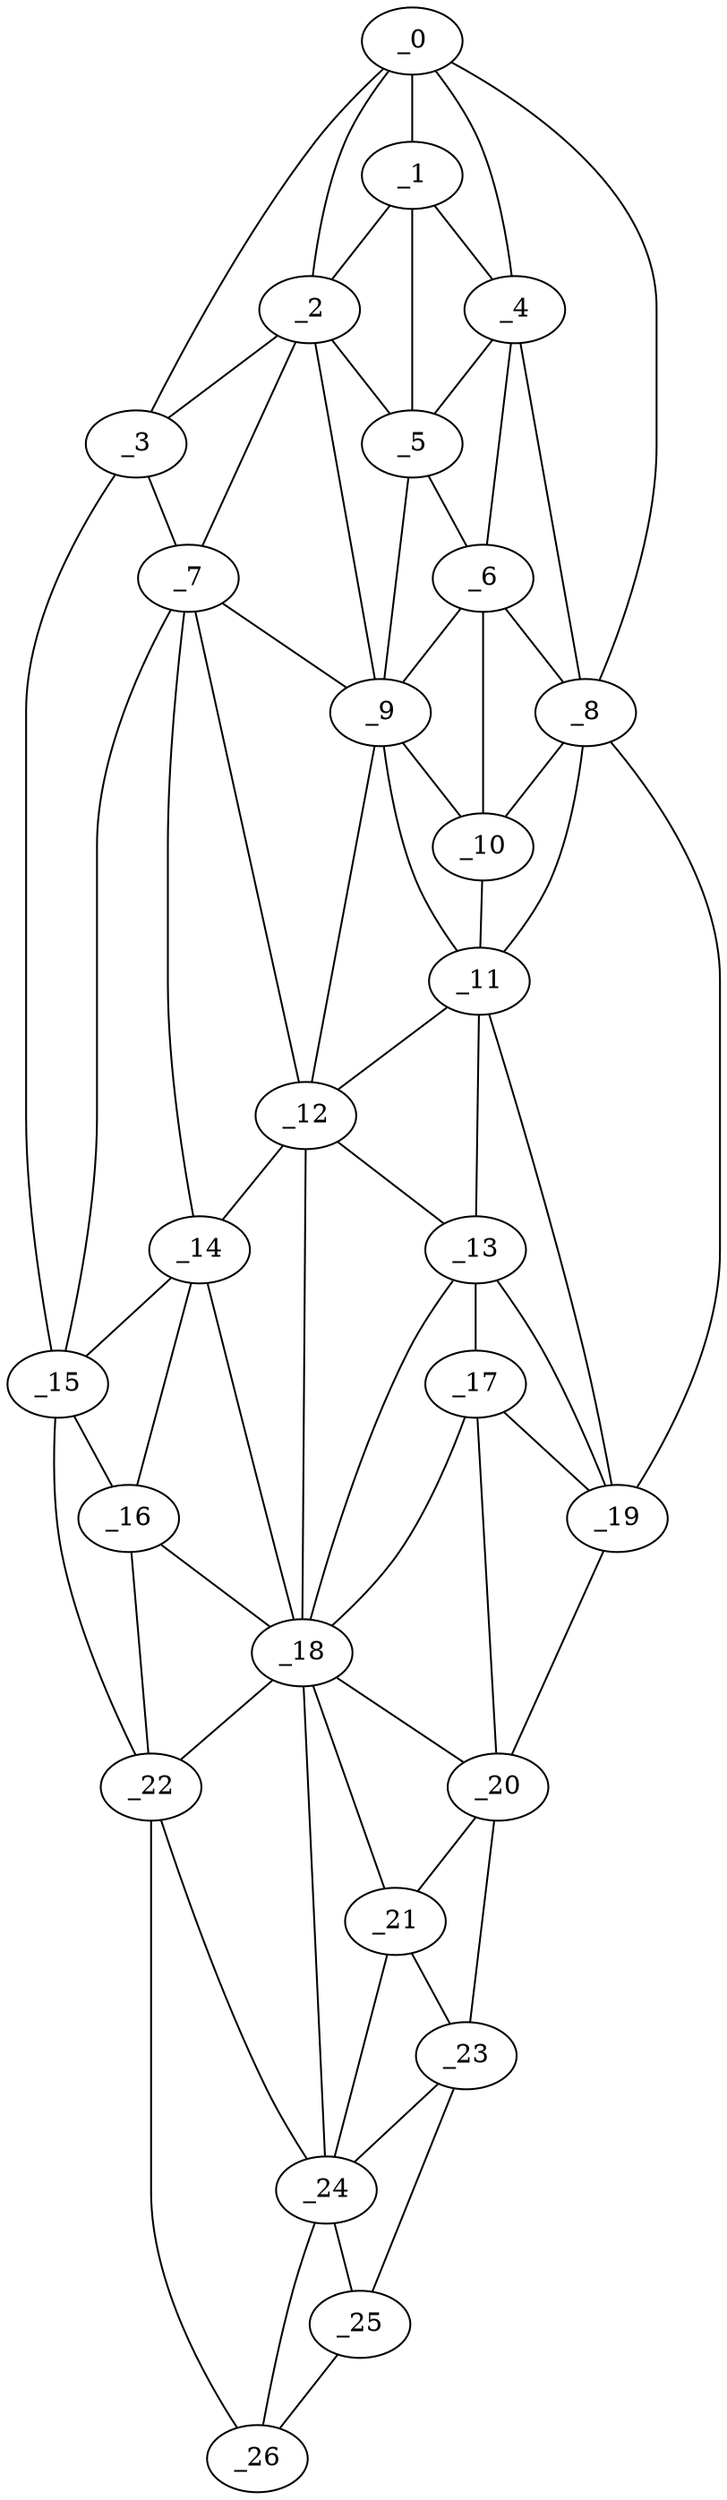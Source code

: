 graph "obj72__85.gxl" {
	_0	 [x=4,
		y=38];
	_1	 [x=16,
		y=39];
	_0 -- _1	 [valence=1];
	_2	 [x=22,
		y=77];
	_0 -- _2	 [valence=2];
	_3	 [x=22,
		y=86];
	_0 -- _3	 [valence=1];
	_4	 [x=39,
		y=32];
	_0 -- _4	 [valence=2];
	_8	 [x=50,
		y=30];
	_0 -- _8	 [valence=1];
	_1 -- _2	 [valence=2];
	_1 -- _4	 [valence=1];
	_5	 [x=40,
		y=39];
	_1 -- _5	 [valence=2];
	_2 -- _3	 [valence=2];
	_2 -- _5	 [valence=1];
	_7	 [x=48,
		y=79];
	_2 -- _7	 [valence=1];
	_9	 [x=50,
		y=44];
	_2 -- _9	 [valence=2];
	_3 -- _7	 [valence=2];
	_15	 [x=71,
		y=101];
	_3 -- _15	 [valence=1];
	_4 -- _5	 [valence=2];
	_6	 [x=45,
		y=33];
	_4 -- _6	 [valence=2];
	_4 -- _8	 [valence=2];
	_5 -- _6	 [valence=1];
	_5 -- _9	 [valence=1];
	_6 -- _8	 [valence=2];
	_6 -- _9	 [valence=2];
	_10	 [x=52,
		y=35];
	_6 -- _10	 [valence=2];
	_7 -- _9	 [valence=2];
	_12	 [x=61,
		y=51];
	_7 -- _12	 [valence=2];
	_14	 [x=71,
		y=83];
	_7 -- _14	 [valence=1];
	_7 -- _15	 [valence=2];
	_8 -- _10	 [valence=1];
	_11	 [x=58,
		y=32];
	_8 -- _11	 [valence=2];
	_19	 [x=82,
		y=28];
	_8 -- _19	 [valence=1];
	_9 -- _10	 [valence=1];
	_9 -- _11	 [valence=2];
	_9 -- _12	 [valence=1];
	_10 -- _11	 [valence=2];
	_11 -- _12	 [valence=2];
	_13	 [x=69,
		y=37];
	_11 -- _13	 [valence=1];
	_11 -- _19	 [valence=1];
	_12 -- _13	 [valence=2];
	_12 -- _14	 [valence=2];
	_18	 [x=81,
		y=49];
	_12 -- _18	 [valence=1];
	_17	 [x=77,
		y=36];
	_13 -- _17	 [valence=2];
	_13 -- _18	 [valence=1];
	_13 -- _19	 [valence=1];
	_14 -- _15	 [valence=2];
	_16	 [x=74,
		y=87];
	_14 -- _16	 [valence=2];
	_14 -- _18	 [valence=2];
	_15 -- _16	 [valence=2];
	_22	 [x=109,
		y=93];
	_15 -- _22	 [valence=1];
	_16 -- _18	 [valence=1];
	_16 -- _22	 [valence=1];
	_17 -- _18	 [valence=2];
	_17 -- _19	 [valence=2];
	_20	 [x=87,
		y=28];
	_17 -- _20	 [valence=2];
	_18 -- _20	 [valence=1];
	_21	 [x=99,
		y=30];
	_18 -- _21	 [valence=2];
	_18 -- _22	 [valence=2];
	_24	 [x=113,
		y=40];
	_18 -- _24	 [valence=1];
	_19 -- _20	 [valence=1];
	_20 -- _21	 [valence=2];
	_23	 [x=110,
		y=28];
	_20 -- _23	 [valence=1];
	_21 -- _23	 [valence=2];
	_21 -- _24	 [valence=2];
	_22 -- _24	 [valence=1];
	_26	 [x=126,
		y=50];
	_22 -- _26	 [valence=1];
	_23 -- _24	 [valence=1];
	_25	 [x=126,
		y=39];
	_23 -- _25	 [valence=1];
	_24 -- _25	 [valence=1];
	_24 -- _26	 [valence=2];
	_25 -- _26	 [valence=1];
}
